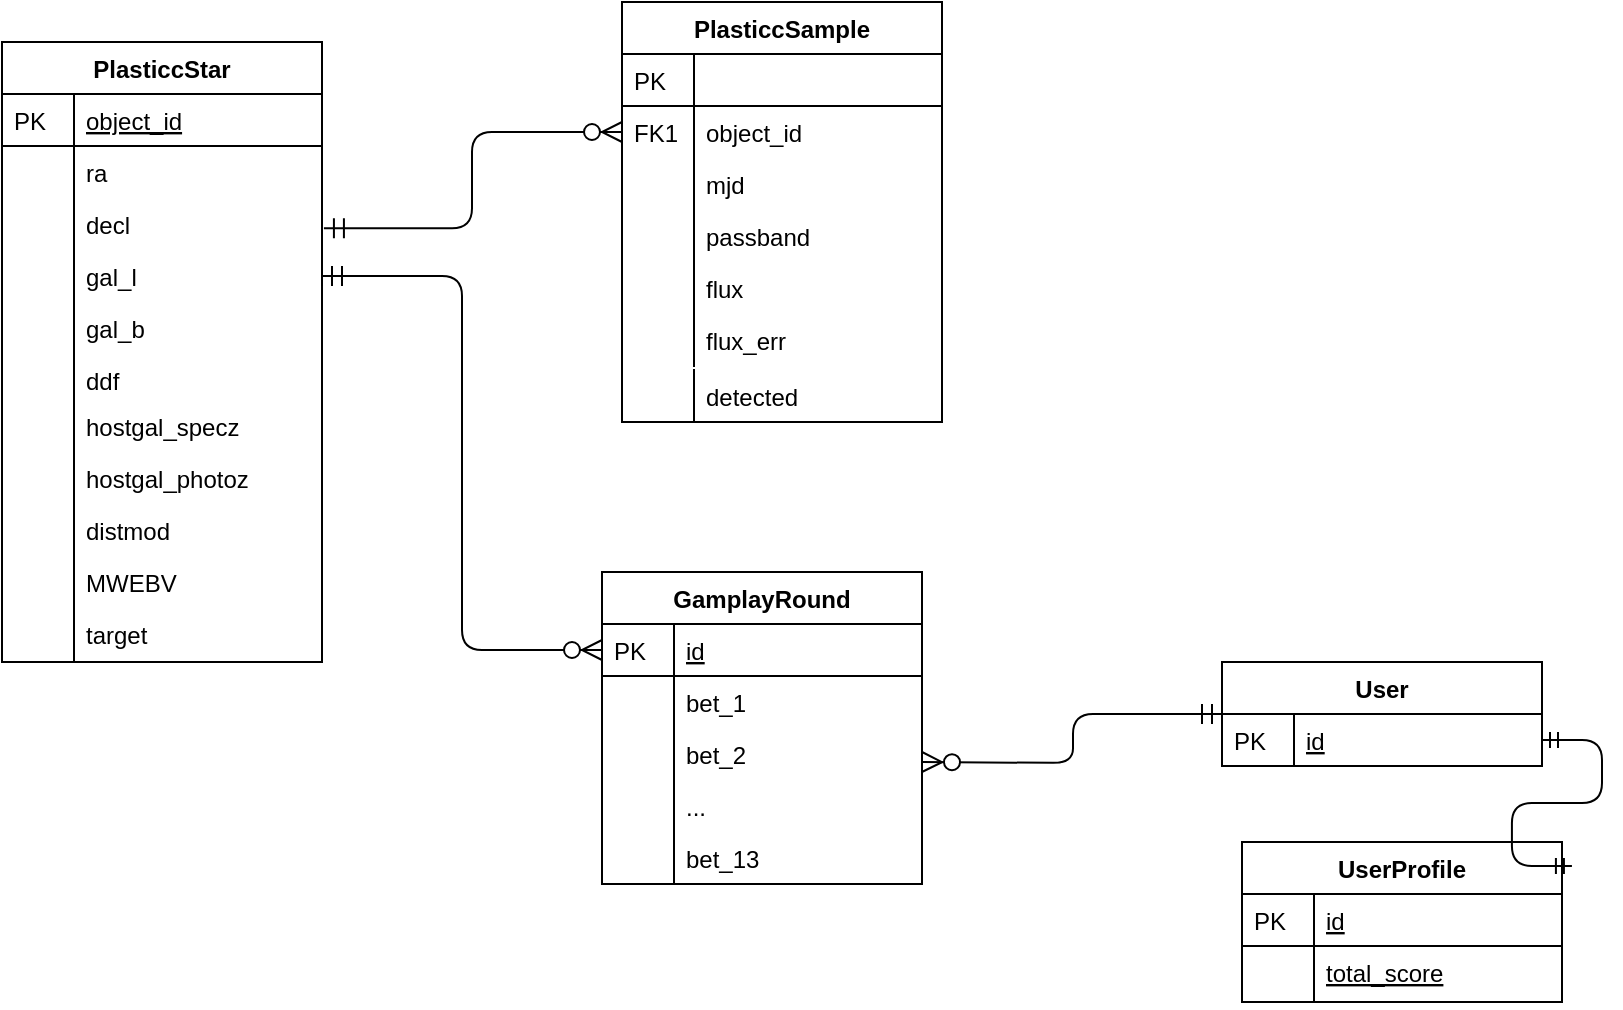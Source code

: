 <mxfile version="12.8.1" type="device"><diagram id="C5RBs43oDa-KdzZeNtuy" name="Page-1"><mxGraphModel dx="1065" dy="581" grid="1" gridSize="10" guides="1" tooltips="1" connect="1" arrows="1" fold="1" page="1" pageScale="1" pageWidth="827" pageHeight="1169" math="0" shadow="0"><root><mxCell id="WIyWlLk6GJQsqaUBKTNV-0"/><mxCell id="WIyWlLk6GJQsqaUBKTNV-1" parent="WIyWlLk6GJQsqaUBKTNV-0"/><mxCell id="zkfFHV4jXpPFQw0GAbJ--56" value="PlasticcSample" style="swimlane;fontStyle=1;childLayout=stackLayout;horizontal=1;startSize=26;horizontalStack=0;resizeParent=1;resizeLast=0;collapsible=1;marginBottom=0;rounded=0;shadow=0;strokeWidth=1;" parent="WIyWlLk6GJQsqaUBKTNV-1" vertex="1"><mxGeometry x="390" y="90" width="160" height="210" as="geometry"><mxRectangle x="260" y="80" width="160" height="26" as="alternateBounds"/></mxGeometry></mxCell><mxCell id="zkfFHV4jXpPFQw0GAbJ--57" value="" style="shape=partialRectangle;top=0;left=0;right=0;bottom=1;align=left;verticalAlign=top;fillColor=none;spacingLeft=40;spacingRight=4;overflow=hidden;rotatable=0;points=[[0,0.5],[1,0.5]];portConstraint=eastwest;dropTarget=0;rounded=0;shadow=0;strokeWidth=1;fontStyle=4" parent="zkfFHV4jXpPFQw0GAbJ--56" vertex="1"><mxGeometry y="26" width="160" height="26" as="geometry"/></mxCell><mxCell id="zkfFHV4jXpPFQw0GAbJ--58" value="PK" style="shape=partialRectangle;top=0;left=0;bottom=0;fillColor=none;align=left;verticalAlign=top;spacingLeft=4;spacingRight=4;overflow=hidden;rotatable=0;points=[];portConstraint=eastwest;part=1;" parent="zkfFHV4jXpPFQw0GAbJ--57" vertex="1" connectable="0"><mxGeometry width="36" height="26" as="geometry"/></mxCell><mxCell id="zkfFHV4jXpPFQw0GAbJ--59" value="object_id" style="shape=partialRectangle;top=0;left=0;right=0;bottom=0;align=left;verticalAlign=top;fillColor=none;spacingLeft=40;spacingRight=4;overflow=hidden;rotatable=0;points=[[0,0.5],[1,0.5]];portConstraint=eastwest;dropTarget=0;rounded=0;shadow=0;strokeWidth=1;" parent="zkfFHV4jXpPFQw0GAbJ--56" vertex="1"><mxGeometry y="52" width="160" height="26" as="geometry"/></mxCell><mxCell id="zkfFHV4jXpPFQw0GAbJ--60" value="FK1" style="shape=partialRectangle;top=0;left=0;bottom=0;fillColor=none;align=left;verticalAlign=top;spacingLeft=4;spacingRight=4;overflow=hidden;rotatable=0;points=[];portConstraint=eastwest;part=1;" parent="zkfFHV4jXpPFQw0GAbJ--59" vertex="1" connectable="0"><mxGeometry width="36" height="26" as="geometry"/></mxCell><mxCell id="zkfFHV4jXpPFQw0GAbJ--61" value="mjd" style="shape=partialRectangle;top=0;left=0;right=0;bottom=0;align=left;verticalAlign=top;fillColor=none;spacingLeft=40;spacingRight=4;overflow=hidden;rotatable=0;points=[[0,0.5],[1,0.5]];portConstraint=eastwest;dropTarget=0;rounded=0;shadow=0;strokeWidth=1;" parent="zkfFHV4jXpPFQw0GAbJ--56" vertex="1"><mxGeometry y="78" width="160" height="26" as="geometry"/></mxCell><mxCell id="zkfFHV4jXpPFQw0GAbJ--62" value="" style="shape=partialRectangle;top=0;left=0;bottom=0;fillColor=none;align=left;verticalAlign=top;spacingLeft=4;spacingRight=4;overflow=hidden;rotatable=0;points=[];portConstraint=eastwest;part=1;" parent="zkfFHV4jXpPFQw0GAbJ--61" vertex="1" connectable="0"><mxGeometry width="36" height="26" as="geometry"/></mxCell><mxCell id="zkfFHV4jXpPFQw0GAbJ--63" value="" style="edgeStyle=orthogonalEdgeStyle;endArrow=ERzeroToMany;startArrow=ERmandOne;shadow=0;strokeWidth=1;endSize=8;startSize=8;entryX=0;entryY=0.5;entryDx=0;entryDy=0;exitX=1.006;exitY=0.065;exitDx=0;exitDy=0;exitPerimeter=0;" parent="WIyWlLk6GJQsqaUBKTNV-1" source="qwI6pjIGThAdB8eJ4OG1-1" target="zkfFHV4jXpPFQw0GAbJ--59" edge="1"><mxGeometry width="100" height="100" relative="1" as="geometry"><mxPoint x="290" y="120" as="sourcePoint"/><mxPoint x="410" y="290" as="targetPoint"/></mxGeometry></mxCell><mxCell id="qwI6pjIGThAdB8eJ4OG1-26" value="passband" style="shape=partialRectangle;top=0;left=0;right=0;bottom=0;align=left;verticalAlign=top;fillColor=none;spacingLeft=40;spacingRight=4;overflow=hidden;rotatable=0;points=[[0,0.5],[1,0.5]];portConstraint=eastwest;dropTarget=0;rounded=0;shadow=0;strokeWidth=1;" vertex="1" parent="WIyWlLk6GJQsqaUBKTNV-1"><mxGeometry x="390" y="194" width="160" height="26" as="geometry"/></mxCell><mxCell id="qwI6pjIGThAdB8eJ4OG1-27" value="" style="shape=partialRectangle;top=0;left=0;bottom=0;fillColor=none;align=left;verticalAlign=top;spacingLeft=4;spacingRight=4;overflow=hidden;rotatable=0;points=[];portConstraint=eastwest;part=1;" vertex="1" connectable="0" parent="qwI6pjIGThAdB8eJ4OG1-26"><mxGeometry width="36" height="26" as="geometry"/></mxCell><mxCell id="qwI6pjIGThAdB8eJ4OG1-28" value="flux" style="shape=partialRectangle;top=0;left=0;right=0;bottom=0;align=left;verticalAlign=top;fillColor=none;spacingLeft=40;spacingRight=4;overflow=hidden;rotatable=0;points=[[0,0.5],[1,0.5]];portConstraint=eastwest;dropTarget=0;rounded=0;shadow=0;strokeWidth=1;" vertex="1" parent="WIyWlLk6GJQsqaUBKTNV-1"><mxGeometry x="390" y="220" width="160" height="26" as="geometry"/></mxCell><mxCell id="qwI6pjIGThAdB8eJ4OG1-29" value="" style="shape=partialRectangle;top=0;left=0;bottom=0;fillColor=none;align=left;verticalAlign=top;spacingLeft=4;spacingRight=4;overflow=hidden;rotatable=0;points=[];portConstraint=eastwest;part=1;" vertex="1" connectable="0" parent="qwI6pjIGThAdB8eJ4OG1-28"><mxGeometry width="36" height="26" as="geometry"/></mxCell><mxCell id="qwI6pjIGThAdB8eJ4OG1-30" value="flux_err" style="shape=partialRectangle;top=0;left=0;right=0;bottom=0;align=left;verticalAlign=top;fillColor=none;spacingLeft=40;spacingRight=4;overflow=hidden;rotatable=0;points=[[0,0.5],[1,0.5]];portConstraint=eastwest;dropTarget=0;rounded=0;shadow=0;strokeWidth=1;" vertex="1" parent="WIyWlLk6GJQsqaUBKTNV-1"><mxGeometry x="390" y="246" width="160" height="26" as="geometry"/></mxCell><mxCell id="qwI6pjIGThAdB8eJ4OG1-31" value="" style="shape=partialRectangle;top=0;left=0;bottom=0;fillColor=none;align=left;verticalAlign=top;spacingLeft=4;spacingRight=4;overflow=hidden;rotatable=0;points=[];portConstraint=eastwest;part=1;" vertex="1" connectable="0" parent="qwI6pjIGThAdB8eJ4OG1-30"><mxGeometry width="36" height="26" as="geometry"/></mxCell><mxCell id="qwI6pjIGThAdB8eJ4OG1-32" value="detected" style="shape=partialRectangle;top=0;left=0;right=0;bottom=0;align=left;verticalAlign=top;fillColor=none;spacingLeft=40;spacingRight=4;overflow=hidden;rotatable=0;points=[[0,0.5],[1,0.5]];portConstraint=eastwest;dropTarget=0;rounded=0;shadow=0;strokeWidth=1;" vertex="1" parent="WIyWlLk6GJQsqaUBKTNV-1"><mxGeometry x="390" y="274" width="160" height="26" as="geometry"/></mxCell><mxCell id="qwI6pjIGThAdB8eJ4OG1-33" value="" style="shape=partialRectangle;top=0;left=0;bottom=0;fillColor=none;align=left;verticalAlign=top;spacingLeft=4;spacingRight=4;overflow=hidden;rotatable=0;points=[];portConstraint=eastwest;part=1;" vertex="1" connectable="0" parent="qwI6pjIGThAdB8eJ4OG1-32"><mxGeometry width="36" height="26" as="geometry"/></mxCell><mxCell id="qwI6pjIGThAdB8eJ4OG1-34" value="User" style="swimlane;fontStyle=1;childLayout=stackLayout;horizontal=1;startSize=26;horizontalStack=0;resizeParent=1;resizeLast=0;collapsible=1;marginBottom=0;rounded=0;shadow=0;strokeWidth=1;" vertex="1" parent="WIyWlLk6GJQsqaUBKTNV-1"><mxGeometry x="690" y="420" width="160" height="52" as="geometry"><mxRectangle x="260" y="80" width="160" height="26" as="alternateBounds"/></mxGeometry></mxCell><mxCell id="qwI6pjIGThAdB8eJ4OG1-35" value="id" style="shape=partialRectangle;top=0;left=0;right=0;bottom=1;align=left;verticalAlign=top;fillColor=none;spacingLeft=40;spacingRight=4;overflow=hidden;rotatable=0;points=[[0,0.5],[1,0.5]];portConstraint=eastwest;dropTarget=0;rounded=0;shadow=0;strokeWidth=1;fontStyle=4" vertex="1" parent="qwI6pjIGThAdB8eJ4OG1-34"><mxGeometry y="26" width="160" height="26" as="geometry"/></mxCell><mxCell id="qwI6pjIGThAdB8eJ4OG1-36" value="PK" style="shape=partialRectangle;top=0;left=0;bottom=0;fillColor=none;align=left;verticalAlign=top;spacingLeft=4;spacingRight=4;overflow=hidden;rotatable=0;points=[];portConstraint=eastwest;part=1;" vertex="1" connectable="0" parent="qwI6pjIGThAdB8eJ4OG1-35"><mxGeometry width="36" height="26" as="geometry"/></mxCell><mxCell id="qwI6pjIGThAdB8eJ4OG1-49" value="GamplayRound" style="swimlane;fontStyle=1;childLayout=stackLayout;horizontal=1;startSize=26;horizontalStack=0;resizeParent=1;resizeLast=0;collapsible=1;marginBottom=0;rounded=0;shadow=0;strokeWidth=1;" vertex="1" parent="WIyWlLk6GJQsqaUBKTNV-1"><mxGeometry x="380" y="375" width="160" height="156" as="geometry"><mxRectangle x="260" y="80" width="160" height="26" as="alternateBounds"/></mxGeometry></mxCell><mxCell id="qwI6pjIGThAdB8eJ4OG1-53" value="" style="edgeStyle=orthogonalEdgeStyle;endArrow=ERzeroToMany;startArrow=ERmandOne;shadow=0;strokeWidth=1;endSize=8;startSize=8;exitX=0;exitY=0.5;exitDx=0;exitDy=0;" edge="1" parent="qwI6pjIGThAdB8eJ4OG1-49" source="qwI6pjIGThAdB8eJ4OG1-34"><mxGeometry width="100" height="100" relative="1" as="geometry"><mxPoint x="440" y="-5" as="sourcePoint"/><mxPoint x="160" y="95" as="targetPoint"/></mxGeometry></mxCell><mxCell id="qwI6pjIGThAdB8eJ4OG1-50" value="id" style="shape=partialRectangle;top=0;left=0;right=0;bottom=1;align=left;verticalAlign=top;fillColor=none;spacingLeft=40;spacingRight=4;overflow=hidden;rotatable=0;points=[[0,0.5],[1,0.5]];portConstraint=eastwest;dropTarget=0;rounded=0;shadow=0;strokeWidth=1;fontStyle=4" vertex="1" parent="qwI6pjIGThAdB8eJ4OG1-49"><mxGeometry y="26" width="160" height="26" as="geometry"/></mxCell><mxCell id="qwI6pjIGThAdB8eJ4OG1-51" value="PK" style="shape=partialRectangle;top=0;left=0;bottom=0;fillColor=none;align=left;verticalAlign=top;spacingLeft=4;spacingRight=4;overflow=hidden;rotatable=0;points=[];portConstraint=eastwest;part=1;" vertex="1" connectable="0" parent="qwI6pjIGThAdB8eJ4OG1-50"><mxGeometry width="36" height="26" as="geometry"/></mxCell><mxCell id="qwI6pjIGThAdB8eJ4OG1-56" value="bet_1" style="shape=partialRectangle;top=0;left=0;right=0;bottom=0;align=left;verticalAlign=top;fillColor=none;spacingLeft=40;spacingRight=4;overflow=hidden;rotatable=0;points=[[0,0.5],[1,0.5]];portConstraint=eastwest;dropTarget=0;rounded=0;shadow=0;strokeWidth=1;" vertex="1" parent="qwI6pjIGThAdB8eJ4OG1-49"><mxGeometry y="52" width="160" height="26" as="geometry"/></mxCell><mxCell id="qwI6pjIGThAdB8eJ4OG1-57" value="" style="shape=partialRectangle;top=0;left=0;bottom=0;fillColor=none;align=left;verticalAlign=top;spacingLeft=4;spacingRight=4;overflow=hidden;rotatable=0;points=[];portConstraint=eastwest;part=1;" vertex="1" connectable="0" parent="qwI6pjIGThAdB8eJ4OG1-56"><mxGeometry width="36" height="26" as="geometry"/></mxCell><mxCell id="qwI6pjIGThAdB8eJ4OG1-58" value="bet_2" style="shape=partialRectangle;top=0;left=0;right=0;bottom=0;align=left;verticalAlign=top;fillColor=none;spacingLeft=40;spacingRight=4;overflow=hidden;rotatable=0;points=[[0,0.5],[1,0.5]];portConstraint=eastwest;dropTarget=0;rounded=0;shadow=0;strokeWidth=1;" vertex="1" parent="qwI6pjIGThAdB8eJ4OG1-49"><mxGeometry y="78" width="160" height="26" as="geometry"/></mxCell><mxCell id="qwI6pjIGThAdB8eJ4OG1-59" value="" style="shape=partialRectangle;top=0;left=0;bottom=0;fillColor=none;align=left;verticalAlign=top;spacingLeft=4;spacingRight=4;overflow=hidden;rotatable=0;points=[];portConstraint=eastwest;part=1;" vertex="1" connectable="0" parent="qwI6pjIGThAdB8eJ4OG1-58"><mxGeometry width="36" height="26" as="geometry"/></mxCell><mxCell id="qwI6pjIGThAdB8eJ4OG1-60" value="..." style="shape=partialRectangle;top=0;left=0;right=0;bottom=0;align=left;verticalAlign=top;fillColor=none;spacingLeft=40;spacingRight=4;overflow=hidden;rotatable=0;points=[[0,0.5],[1,0.5]];portConstraint=eastwest;dropTarget=0;rounded=0;shadow=0;strokeWidth=1;" vertex="1" parent="qwI6pjIGThAdB8eJ4OG1-49"><mxGeometry y="104" width="160" height="26" as="geometry"/></mxCell><mxCell id="qwI6pjIGThAdB8eJ4OG1-61" value="" style="shape=partialRectangle;top=0;left=0;bottom=0;fillColor=none;align=left;verticalAlign=top;spacingLeft=4;spacingRight=4;overflow=hidden;rotatable=0;points=[];portConstraint=eastwest;part=1;" vertex="1" connectable="0" parent="qwI6pjIGThAdB8eJ4OG1-60"><mxGeometry width="36" height="26" as="geometry"/></mxCell><mxCell id="qwI6pjIGThAdB8eJ4OG1-62" value="bet_13" style="shape=partialRectangle;top=0;left=0;right=0;bottom=0;align=left;verticalAlign=top;fillColor=none;spacingLeft=40;spacingRight=4;overflow=hidden;rotatable=0;points=[[0,0.5],[1,0.5]];portConstraint=eastwest;dropTarget=0;rounded=0;shadow=0;strokeWidth=1;" vertex="1" parent="qwI6pjIGThAdB8eJ4OG1-49"><mxGeometry y="130" width="160" height="26" as="geometry"/></mxCell><mxCell id="qwI6pjIGThAdB8eJ4OG1-63" value="" style="shape=partialRectangle;top=0;left=0;bottom=0;fillColor=none;align=left;verticalAlign=top;spacingLeft=4;spacingRight=4;overflow=hidden;rotatable=0;points=[];portConstraint=eastwest;part=1;" vertex="1" connectable="0" parent="qwI6pjIGThAdB8eJ4OG1-62"><mxGeometry width="36" height="26" as="geometry"/></mxCell><mxCell id="qwI6pjIGThAdB8eJ4OG1-54" value="" style="edgeStyle=orthogonalEdgeStyle;endArrow=ERzeroToMany;startArrow=ERmandOne;shadow=0;strokeWidth=1;endSize=8;startSize=8;exitX=1;exitY=0.5;exitDx=0;exitDy=0;entryX=0;entryY=0.5;entryDx=0;entryDy=0;" edge="1" parent="WIyWlLk6GJQsqaUBKTNV-1" source="qwI6pjIGThAdB8eJ4OG1-3" target="qwI6pjIGThAdB8eJ4OG1-50"><mxGeometry width="100" height="100" relative="1" as="geometry"><mxPoint x="330" y="539" as="sourcePoint"/><mxPoint x="580" y="526" as="targetPoint"/></mxGeometry></mxCell><mxCell id="qwI6pjIGThAdB8eJ4OG1-55" value="" style="group" vertex="1" connectable="0" parent="WIyWlLk6GJQsqaUBKTNV-1"><mxGeometry x="80" y="110" width="160" height="310" as="geometry"/></mxCell><mxCell id="zkfFHV4jXpPFQw0GAbJ--51" value="PlasticcStar" style="swimlane;fontStyle=1;childLayout=stackLayout;horizontal=1;startSize=26;horizontalStack=0;resizeParent=1;resizeLast=0;collapsible=1;marginBottom=0;rounded=0;shadow=0;strokeWidth=1;" parent="qwI6pjIGThAdB8eJ4OG1-55" vertex="1"><mxGeometry width="160" height="310" as="geometry"><mxRectangle x="20" y="80" width="160" height="26" as="alternateBounds"/></mxGeometry></mxCell><mxCell id="zkfFHV4jXpPFQw0GAbJ--52" value="object_id" style="shape=partialRectangle;top=0;left=0;right=0;bottom=1;align=left;verticalAlign=top;fillColor=none;spacingLeft=40;spacingRight=4;overflow=hidden;rotatable=0;points=[[0,0.5],[1,0.5]];portConstraint=eastwest;dropTarget=0;rounded=0;shadow=0;strokeWidth=1;fontStyle=4" parent="zkfFHV4jXpPFQw0GAbJ--51" vertex="1"><mxGeometry y="26" width="160" height="26" as="geometry"/></mxCell><mxCell id="zkfFHV4jXpPFQw0GAbJ--53" value="PK" style="shape=partialRectangle;top=0;left=0;bottom=0;fillColor=none;align=left;verticalAlign=top;spacingLeft=4;spacingRight=4;overflow=hidden;rotatable=0;points=[];portConstraint=eastwest;part=1;" parent="zkfFHV4jXpPFQw0GAbJ--52" vertex="1" connectable="0"><mxGeometry width="36" height="26" as="geometry"/></mxCell><mxCell id="zkfFHV4jXpPFQw0GAbJ--54" value="ra" style="shape=partialRectangle;top=0;left=0;right=0;bottom=0;align=left;verticalAlign=top;fillColor=none;spacingLeft=40;spacingRight=4;overflow=hidden;rotatable=0;points=[[0,0.5],[1,0.5]];portConstraint=eastwest;dropTarget=0;rounded=0;shadow=0;strokeWidth=1;" parent="zkfFHV4jXpPFQw0GAbJ--51" vertex="1"><mxGeometry y="52" width="160" height="26" as="geometry"/></mxCell><mxCell id="zkfFHV4jXpPFQw0GAbJ--55" value="" style="shape=partialRectangle;top=0;left=0;bottom=0;fillColor=none;align=left;verticalAlign=top;spacingLeft=4;spacingRight=4;overflow=hidden;rotatable=0;points=[];portConstraint=eastwest;part=1;" parent="zkfFHV4jXpPFQw0GAbJ--54" vertex="1" connectable="0"><mxGeometry width="36" height="26" as="geometry"/></mxCell><mxCell id="qwI6pjIGThAdB8eJ4OG1-1" value="decl" style="shape=partialRectangle;top=0;left=0;right=0;bottom=0;align=left;verticalAlign=top;fillColor=none;spacingLeft=40;spacingRight=4;overflow=hidden;rotatable=0;points=[[0,0.5],[1,0.5]];portConstraint=eastwest;dropTarget=0;rounded=0;shadow=0;strokeWidth=1;" vertex="1" parent="qwI6pjIGThAdB8eJ4OG1-55"><mxGeometry y="78" width="160" height="232" as="geometry"/></mxCell><mxCell id="qwI6pjIGThAdB8eJ4OG1-2" value="" style="shape=partialRectangle;top=0;left=0;bottom=0;fillColor=none;align=left;verticalAlign=top;spacingLeft=4;spacingRight=4;overflow=hidden;rotatable=0;points=[];portConstraint=eastwest;part=1;" vertex="1" connectable="0" parent="qwI6pjIGThAdB8eJ4OG1-1"><mxGeometry width="36" height="232" as="geometry"/></mxCell><mxCell id="qwI6pjIGThAdB8eJ4OG1-3" value="gal_l" style="shape=partialRectangle;top=0;left=0;right=0;bottom=0;align=left;verticalAlign=top;fillColor=none;spacingLeft=40;spacingRight=4;overflow=hidden;rotatable=0;points=[[0,0.5],[1,0.5]];portConstraint=eastwest;dropTarget=0;rounded=0;shadow=0;strokeWidth=1;" vertex="1" parent="qwI6pjIGThAdB8eJ4OG1-55"><mxGeometry y="104" width="160" height="26" as="geometry"/></mxCell><mxCell id="qwI6pjIGThAdB8eJ4OG1-4" value="" style="shape=partialRectangle;top=0;left=0;bottom=0;fillColor=none;align=left;verticalAlign=top;spacingLeft=4;spacingRight=4;overflow=hidden;rotatable=0;points=[];portConstraint=eastwest;part=1;" vertex="1" connectable="0" parent="qwI6pjIGThAdB8eJ4OG1-3"><mxGeometry width="36" height="26" as="geometry"/></mxCell><mxCell id="qwI6pjIGThAdB8eJ4OG1-5" value="gal_b" style="shape=partialRectangle;top=0;left=0;right=0;bottom=0;align=left;verticalAlign=top;fillColor=none;spacingLeft=40;spacingRight=4;overflow=hidden;rotatable=0;points=[[0,0.5],[1,0.5]];portConstraint=eastwest;dropTarget=0;rounded=0;shadow=0;strokeWidth=1;" vertex="1" parent="qwI6pjIGThAdB8eJ4OG1-55"><mxGeometry y="130" width="160" height="26" as="geometry"/></mxCell><mxCell id="qwI6pjIGThAdB8eJ4OG1-6" value="" style="shape=partialRectangle;top=0;left=0;bottom=0;fillColor=none;align=left;verticalAlign=top;spacingLeft=4;spacingRight=4;overflow=hidden;rotatable=0;points=[];portConstraint=eastwest;part=1;" vertex="1" connectable="0" parent="qwI6pjIGThAdB8eJ4OG1-5"><mxGeometry width="36" height="26" as="geometry"/></mxCell><mxCell id="qwI6pjIGThAdB8eJ4OG1-7" value="ddf" style="shape=partialRectangle;top=0;left=0;right=0;bottom=0;align=left;verticalAlign=top;fillColor=none;spacingLeft=40;spacingRight=4;overflow=hidden;rotatable=0;points=[[0,0.5],[1,0.5]];portConstraint=eastwest;dropTarget=0;rounded=0;shadow=0;strokeWidth=1;" vertex="1" parent="qwI6pjIGThAdB8eJ4OG1-55"><mxGeometry y="156" width="160" height="26" as="geometry"/></mxCell><mxCell id="qwI6pjIGThAdB8eJ4OG1-8" value="" style="shape=partialRectangle;top=0;left=0;bottom=0;fillColor=none;align=left;verticalAlign=top;spacingLeft=4;spacingRight=4;overflow=hidden;rotatable=0;points=[];portConstraint=eastwest;part=1;" vertex="1" connectable="0" parent="qwI6pjIGThAdB8eJ4OG1-7"><mxGeometry width="36" height="26" as="geometry"/></mxCell><mxCell id="qwI6pjIGThAdB8eJ4OG1-9" value="hostgal_specz" style="shape=partialRectangle;top=0;left=0;right=0;bottom=0;align=left;verticalAlign=top;fillColor=none;spacingLeft=40;spacingRight=4;overflow=hidden;rotatable=0;points=[[0,0.5],[1,0.5]];portConstraint=eastwest;dropTarget=0;rounded=0;shadow=0;strokeWidth=1;" vertex="1" parent="qwI6pjIGThAdB8eJ4OG1-55"><mxGeometry y="179" width="160" height="26" as="geometry"/></mxCell><mxCell id="qwI6pjIGThAdB8eJ4OG1-10" value="" style="shape=partialRectangle;top=0;left=0;bottom=0;fillColor=none;align=left;verticalAlign=top;spacingLeft=4;spacingRight=4;overflow=hidden;rotatable=0;points=[];portConstraint=eastwest;part=1;" vertex="1" connectable="0" parent="qwI6pjIGThAdB8eJ4OG1-9"><mxGeometry width="36" height="26" as="geometry"/></mxCell><mxCell id="qwI6pjIGThAdB8eJ4OG1-11" value="hostgal_photoz" style="shape=partialRectangle;top=0;left=0;right=0;bottom=0;align=left;verticalAlign=top;fillColor=none;spacingLeft=40;spacingRight=4;overflow=hidden;rotatable=0;points=[[0,0.5],[1,0.5]];portConstraint=eastwest;dropTarget=0;rounded=0;shadow=0;strokeWidth=1;" vertex="1" parent="qwI6pjIGThAdB8eJ4OG1-55"><mxGeometry y="205" width="160" height="26" as="geometry"/></mxCell><mxCell id="qwI6pjIGThAdB8eJ4OG1-12" value="" style="shape=partialRectangle;top=0;left=0;bottom=0;fillColor=none;align=left;verticalAlign=top;spacingLeft=4;spacingRight=4;overflow=hidden;rotatable=0;points=[];portConstraint=eastwest;part=1;" vertex="1" connectable="0" parent="qwI6pjIGThAdB8eJ4OG1-11"><mxGeometry width="36" height="26" as="geometry"/></mxCell><mxCell id="qwI6pjIGThAdB8eJ4OG1-13" value="distmod" style="shape=partialRectangle;top=0;left=0;right=0;bottom=0;align=left;verticalAlign=top;fillColor=none;spacingLeft=40;spacingRight=4;overflow=hidden;rotatable=0;points=[[0,0.5],[1,0.5]];portConstraint=eastwest;dropTarget=0;rounded=0;shadow=0;strokeWidth=1;" vertex="1" parent="qwI6pjIGThAdB8eJ4OG1-55"><mxGeometry y="231" width="160" height="26" as="geometry"/></mxCell><mxCell id="qwI6pjIGThAdB8eJ4OG1-14" value="" style="shape=partialRectangle;top=0;left=0;bottom=0;fillColor=none;align=left;verticalAlign=top;spacingLeft=4;spacingRight=4;overflow=hidden;rotatable=0;points=[];portConstraint=eastwest;part=1;" vertex="1" connectable="0" parent="qwI6pjIGThAdB8eJ4OG1-13"><mxGeometry width="36" height="26" as="geometry"/></mxCell><mxCell id="qwI6pjIGThAdB8eJ4OG1-15" value="MWEBV" style="shape=partialRectangle;top=0;left=0;right=0;bottom=0;align=left;verticalAlign=top;fillColor=none;spacingLeft=40;spacingRight=4;overflow=hidden;rotatable=0;points=[[0,0.5],[1,0.5]];portConstraint=eastwest;dropTarget=0;rounded=0;shadow=0;strokeWidth=1;" vertex="1" parent="qwI6pjIGThAdB8eJ4OG1-55"><mxGeometry y="257" width="160" height="26" as="geometry"/></mxCell><mxCell id="qwI6pjIGThAdB8eJ4OG1-16" value="" style="shape=partialRectangle;top=0;left=0;bottom=0;fillColor=none;align=left;verticalAlign=top;spacingLeft=4;spacingRight=4;overflow=hidden;rotatable=0;points=[];portConstraint=eastwest;part=1;" vertex="1" connectable="0" parent="qwI6pjIGThAdB8eJ4OG1-15"><mxGeometry width="36" height="26" as="geometry"/></mxCell><mxCell id="qwI6pjIGThAdB8eJ4OG1-17" value="target" style="shape=partialRectangle;top=0;left=0;right=0;bottom=0;align=left;verticalAlign=top;fillColor=none;spacingLeft=40;spacingRight=4;overflow=hidden;rotatable=0;points=[[0,0.5],[1,0.5]];portConstraint=eastwest;dropTarget=0;rounded=0;shadow=0;strokeWidth=1;" vertex="1" parent="qwI6pjIGThAdB8eJ4OG1-55"><mxGeometry y="283" width="160" height="26" as="geometry"/></mxCell><mxCell id="qwI6pjIGThAdB8eJ4OG1-18" value="" style="shape=partialRectangle;top=0;left=0;bottom=0;fillColor=none;align=left;verticalAlign=top;spacingLeft=4;spacingRight=4;overflow=hidden;rotatable=0;points=[];portConstraint=eastwest;part=1;" vertex="1" connectable="0" parent="qwI6pjIGThAdB8eJ4OG1-17"><mxGeometry width="36" height="26" as="geometry"/></mxCell><mxCell id="qwI6pjIGThAdB8eJ4OG1-64" value="UserProfile" style="swimlane;fontStyle=1;childLayout=stackLayout;horizontal=1;startSize=26;horizontalStack=0;resizeParent=1;resizeLast=0;collapsible=1;marginBottom=0;rounded=0;shadow=0;strokeWidth=1;" vertex="1" parent="WIyWlLk6GJQsqaUBKTNV-1"><mxGeometry x="700" y="510" width="160" height="80" as="geometry"><mxRectangle x="260" y="80" width="160" height="26" as="alternateBounds"/></mxGeometry></mxCell><mxCell id="qwI6pjIGThAdB8eJ4OG1-65" value="id" style="shape=partialRectangle;top=0;left=0;right=0;bottom=1;align=left;verticalAlign=top;fillColor=none;spacingLeft=40;spacingRight=4;overflow=hidden;rotatable=0;points=[[0,0.5],[1,0.5]];portConstraint=eastwest;dropTarget=0;rounded=0;shadow=0;strokeWidth=1;fontStyle=4" vertex="1" parent="qwI6pjIGThAdB8eJ4OG1-64"><mxGeometry y="26" width="160" height="26" as="geometry"/></mxCell><mxCell id="qwI6pjIGThAdB8eJ4OG1-66" value="PK" style="shape=partialRectangle;top=0;left=0;bottom=0;fillColor=none;align=left;verticalAlign=top;spacingLeft=4;spacingRight=4;overflow=hidden;rotatable=0;points=[];portConstraint=eastwest;part=1;" vertex="1" connectable="0" parent="qwI6pjIGThAdB8eJ4OG1-65"><mxGeometry width="36" height="26" as="geometry"/></mxCell><mxCell id="qwI6pjIGThAdB8eJ4OG1-67" value="total_score" style="shape=partialRectangle;top=0;left=0;right=0;bottom=1;align=left;verticalAlign=top;fillColor=none;spacingLeft=40;spacingRight=4;overflow=hidden;rotatable=0;points=[[0,0.5],[1,0.5]];portConstraint=eastwest;dropTarget=0;rounded=0;shadow=0;strokeWidth=1;fontStyle=4" vertex="1" parent="WIyWlLk6GJQsqaUBKTNV-1"><mxGeometry x="700" y="562" width="160" height="28" as="geometry"/></mxCell><mxCell id="qwI6pjIGThAdB8eJ4OG1-68" value="" style="shape=partialRectangle;top=0;left=0;bottom=0;fillColor=none;align=left;verticalAlign=top;spacingLeft=4;spacingRight=4;overflow=hidden;rotatable=0;points=[];portConstraint=eastwest;part=1;" vertex="1" connectable="0" parent="qwI6pjIGThAdB8eJ4OG1-67"><mxGeometry width="36" height="28" as="geometry"/></mxCell><mxCell id="qwI6pjIGThAdB8eJ4OG1-70" value="" style="edgeStyle=entityRelationEdgeStyle;fontSize=12;html=1;endArrow=ERmandOne;startArrow=ERmandOne;exitX=1.031;exitY=0.15;exitDx=0;exitDy=0;exitPerimeter=0;" edge="1" parent="WIyWlLk6GJQsqaUBKTNV-1" source="qwI6pjIGThAdB8eJ4OG1-64" target="qwI6pjIGThAdB8eJ4OG1-35"><mxGeometry width="100" height="100" relative="1" as="geometry"><mxPoint x="560" y="640" as="sourcePoint"/><mxPoint x="860" y="433" as="targetPoint"/></mxGeometry></mxCell></root></mxGraphModel></diagram></mxfile>